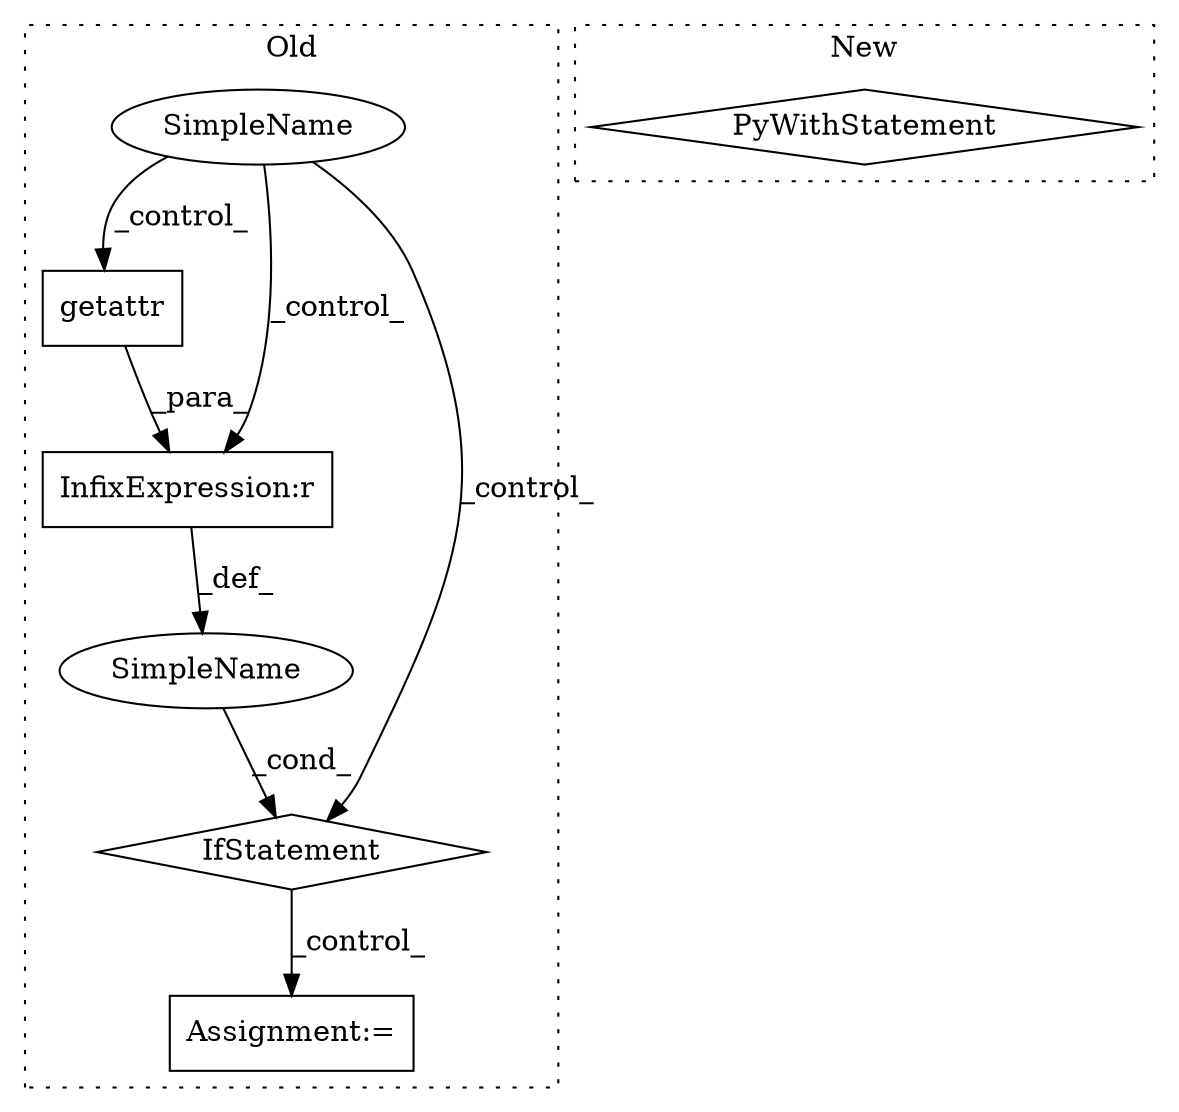 digraph G {
subgraph cluster0 {
1 [label="getattr" a="32" s="2191,2228" l="8,1" shape="box"];
3 [label="SimpleName" a="42" s="" l="" shape="ellipse"];
4 [label="InfixExpression:r" a="27" s="2256" l="4" shape="box"];
5 [label="IfStatement" a="25" s="2241,2264" l="4,2" shape="diamond"];
6 [label="Assignment:=" a="7" s="2388" l="1" shape="box"];
7 [label="SimpleName" a="42" s="" l="" shape="ellipse"];
label = "Old";
style="dotted";
}
subgraph cluster1 {
2 [label="PyWithStatement" a="104" s="2039,2066" l="10,2" shape="diamond"];
label = "New";
style="dotted";
}
1 -> 4 [label="_para_"];
3 -> 1 [label="_control_"];
3 -> 5 [label="_control_"];
3 -> 4 [label="_control_"];
4 -> 7 [label="_def_"];
5 -> 6 [label="_control_"];
7 -> 5 [label="_cond_"];
}